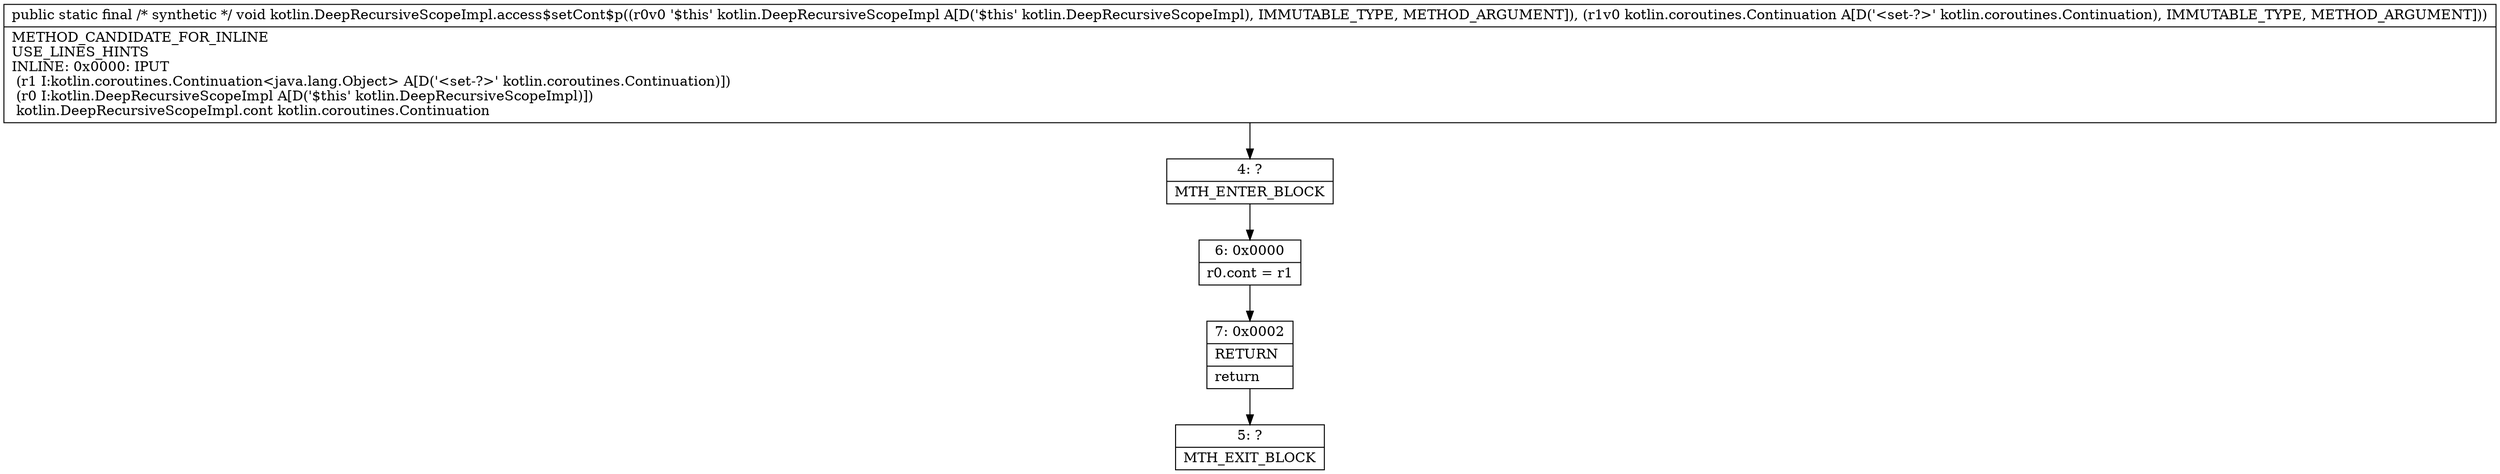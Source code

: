digraph "CFG forkotlin.DeepRecursiveScopeImpl.access$setCont$p(Lkotlin\/DeepRecursiveScopeImpl;Lkotlin\/coroutines\/Continuation;)V" {
Node_4 [shape=record,label="{4\:\ ?|MTH_ENTER_BLOCK\l}"];
Node_6 [shape=record,label="{6\:\ 0x0000|r0.cont = r1\l}"];
Node_7 [shape=record,label="{7\:\ 0x0002|RETURN\l|return\l}"];
Node_5 [shape=record,label="{5\:\ ?|MTH_EXIT_BLOCK\l}"];
MethodNode[shape=record,label="{public static final \/* synthetic *\/ void kotlin.DeepRecursiveScopeImpl.access$setCont$p((r0v0 '$this' kotlin.DeepRecursiveScopeImpl A[D('$this' kotlin.DeepRecursiveScopeImpl), IMMUTABLE_TYPE, METHOD_ARGUMENT]), (r1v0 kotlin.coroutines.Continuation A[D('\<set\-?\>' kotlin.coroutines.Continuation), IMMUTABLE_TYPE, METHOD_ARGUMENT]))  | METHOD_CANDIDATE_FOR_INLINE\lUSE_LINES_HINTS\lINLINE: 0x0000: IPUT  \l  (r1 I:kotlin.coroutines.Continuation\<java.lang.Object\> A[D('\<set\-?\>' kotlin.coroutines.Continuation)])\l  (r0 I:kotlin.DeepRecursiveScopeImpl A[D('$this' kotlin.DeepRecursiveScopeImpl)])\l kotlin.DeepRecursiveScopeImpl.cont kotlin.coroutines.Continuation\l}"];
MethodNode -> Node_4;Node_4 -> Node_6;
Node_6 -> Node_7;
Node_7 -> Node_5;
}

